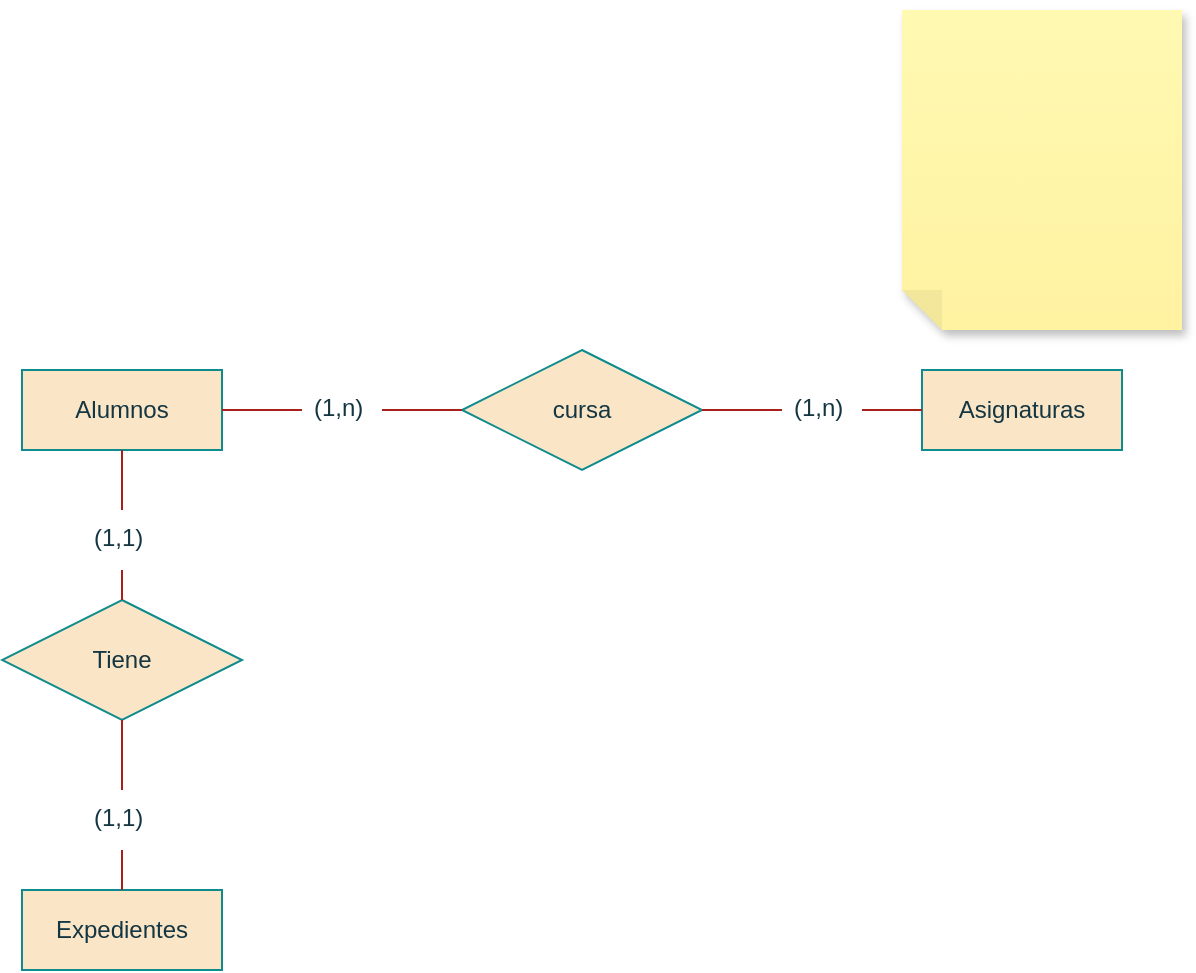 <mxfile version="21.7.5" type="device">
  <diagram name="Página-1" id="Nl4OHoSjCCkPfpU-cWMx">
    <mxGraphModel dx="880" dy="446" grid="1" gridSize="10" guides="1" tooltips="1" connect="1" arrows="1" fold="1" page="1" pageScale="1" pageWidth="827" pageHeight="1169" math="0" shadow="0">
      <root>
        <mxCell id="0" />
        <mxCell id="1" parent="0" />
        <mxCell id="mR9vTa13TEM0pLegZJIR-1" value="Alumnos" style="whiteSpace=wrap;html=1;align=center;fillColor=#FAE5C7;shadow=0;labelBackgroundColor=none;strokeColor=#0F8B8D;fontColor=#143642;" vertex="1" parent="1">
          <mxGeometry x="70" y="200" width="100" height="40" as="geometry" />
        </mxCell>
        <mxCell id="mR9vTa13TEM0pLegZJIR-2" value="Asignaturas" style="whiteSpace=wrap;html=1;align=center;shadow=0;strokeColor=#0F8B8D;fillColor=#FAE5C7;labelBackgroundColor=none;fontColor=#143642;" vertex="1" parent="1">
          <mxGeometry x="520" y="200" width="100" height="40" as="geometry" />
        </mxCell>
        <mxCell id="mR9vTa13TEM0pLegZJIR-3" value="cursa" style="shape=rhombus;perimeter=rhombusPerimeter;whiteSpace=wrap;html=1;align=center;labelBackgroundColor=none;fillColor=#FAE5C7;strokeColor=#0F8B8D;fontColor=#143642;" vertex="1" parent="1">
          <mxGeometry x="290" y="190" width="120" height="60" as="geometry" />
        </mxCell>
        <mxCell id="mR9vTa13TEM0pLegZJIR-5" value="" style="endArrow=none;html=1;rounded=0;entryX=1;entryY=0.5;entryDx=0;entryDy=0;exitX=0;exitY=0.5;exitDx=0;exitDy=0;labelBackgroundColor=none;strokeColor=#A8201A;fontColor=default;" edge="1" parent="1" source="mR9vTa13TEM0pLegZJIR-8" target="mR9vTa13TEM0pLegZJIR-1">
          <mxGeometry relative="1" as="geometry">
            <mxPoint x="330" y="360" as="sourcePoint" />
            <mxPoint x="490" y="360" as="targetPoint" />
          </mxGeometry>
        </mxCell>
        <mxCell id="mR9vTa13TEM0pLegZJIR-6" value="" style="endArrow=none;html=1;rounded=0;exitX=1;exitY=0.5;exitDx=0;exitDy=0;entryX=0;entryY=0.5;entryDx=0;entryDy=0;labelBackgroundColor=none;strokeColor=#A8201A;fontColor=default;" edge="1" parent="1" source="mR9vTa13TEM0pLegZJIR-13" target="mR9vTa13TEM0pLegZJIR-2">
          <mxGeometry relative="1" as="geometry">
            <mxPoint x="330" y="360" as="sourcePoint" />
            <mxPoint x="490" y="360" as="targetPoint" />
          </mxGeometry>
        </mxCell>
        <mxCell id="mR9vTa13TEM0pLegZJIR-7" value="Tiene" style="shape=rhombus;perimeter=rhombusPerimeter;whiteSpace=wrap;html=1;align=center;labelBackgroundColor=none;fillColor=#FAE5C7;strokeColor=#0F8B8D;fontColor=#143642;" vertex="1" parent="1">
          <mxGeometry x="60" y="315" width="120" height="60" as="geometry" />
        </mxCell>
        <mxCell id="mR9vTa13TEM0pLegZJIR-9" value="" style="endArrow=none;html=1;rounded=0;entryX=1;entryY=0.5;entryDx=0;entryDy=0;exitX=0;exitY=0.5;exitDx=0;exitDy=0;labelBackgroundColor=none;strokeColor=#A8201A;fontColor=default;" edge="1" parent="1" source="mR9vTa13TEM0pLegZJIR-3" target="mR9vTa13TEM0pLegZJIR-8">
          <mxGeometry relative="1" as="geometry">
            <mxPoint x="290" y="220" as="sourcePoint" />
            <mxPoint x="170" y="220" as="targetPoint" />
          </mxGeometry>
        </mxCell>
        <mxCell id="mR9vTa13TEM0pLegZJIR-8" value="(1,n)" style="text;strokeColor=none;fillColor=none;spacingLeft=4;spacingRight=4;overflow=hidden;rotatable=0;points=[[0,0.5],[1,0.5]];portConstraint=eastwest;fontSize=12;whiteSpace=wrap;html=1;labelBackgroundColor=none;fontColor=#143642;" vertex="1" parent="1">
          <mxGeometry x="210" y="205" width="40" height="30" as="geometry" />
        </mxCell>
        <mxCell id="mR9vTa13TEM0pLegZJIR-10" value="Expedientes" style="whiteSpace=wrap;html=1;align=center;fillColor=#FAE5C7;labelBackgroundColor=none;strokeColor=#0F8B8D;fontColor=#143642;" vertex="1" parent="1">
          <mxGeometry x="70" y="460" width="100" height="40" as="geometry" />
        </mxCell>
        <mxCell id="mR9vTa13TEM0pLegZJIR-11" value="" style="endArrow=none;html=1;rounded=0;exitX=0.5;exitY=1;exitDx=0;exitDy=0;entryX=0.5;entryY=0;entryDx=0;entryDy=0;labelBackgroundColor=none;strokeColor=#A8201A;fontColor=default;" edge="1" parent="1" source="mR9vTa13TEM0pLegZJIR-16" target="mR9vTa13TEM0pLegZJIR-7">
          <mxGeometry relative="1" as="geometry">
            <mxPoint x="330" y="360" as="sourcePoint" />
            <mxPoint x="490" y="360" as="targetPoint" />
          </mxGeometry>
        </mxCell>
        <mxCell id="mR9vTa13TEM0pLegZJIR-12" value="" style="endArrow=none;html=1;rounded=0;exitX=0.5;exitY=1;exitDx=0;exitDy=0;entryX=0.5;entryY=0;entryDx=0;entryDy=0;labelBackgroundColor=none;strokeColor=#A8201A;fontColor=default;" edge="1" parent="1" source="mR9vTa13TEM0pLegZJIR-15" target="mR9vTa13TEM0pLegZJIR-10">
          <mxGeometry relative="1" as="geometry">
            <mxPoint x="119.5" y="375" as="sourcePoint" />
            <mxPoint x="119.5" y="450" as="targetPoint" />
          </mxGeometry>
        </mxCell>
        <mxCell id="mR9vTa13TEM0pLegZJIR-14" value="" style="endArrow=none;html=1;rounded=0;exitX=1;exitY=0.5;exitDx=0;exitDy=0;entryX=0;entryY=0.5;entryDx=0;entryDy=0;labelBackgroundColor=none;strokeColor=#A8201A;fontColor=default;" edge="1" parent="1" source="mR9vTa13TEM0pLegZJIR-3" target="mR9vTa13TEM0pLegZJIR-13">
          <mxGeometry relative="1" as="geometry">
            <mxPoint x="410" y="220" as="sourcePoint" />
            <mxPoint x="520" y="220" as="targetPoint" />
          </mxGeometry>
        </mxCell>
        <mxCell id="mR9vTa13TEM0pLegZJIR-13" value="(1,n)&lt;br&gt;" style="text;strokeColor=none;fillColor=none;spacingLeft=4;spacingRight=4;overflow=hidden;rotatable=0;points=[[0,0.5],[1,0.5]];portConstraint=eastwest;fontSize=12;whiteSpace=wrap;html=1;labelBackgroundColor=none;fontColor=#143642;" vertex="1" parent="1">
          <mxGeometry x="450" y="205" width="40" height="30" as="geometry" />
        </mxCell>
        <mxCell id="mR9vTa13TEM0pLegZJIR-18" value="" style="endArrow=none;html=1;rounded=0;exitX=0.5;exitY=1;exitDx=0;exitDy=0;entryX=0.5;entryY=0;entryDx=0;entryDy=0;labelBackgroundColor=none;strokeColor=#A8201A;fontColor=default;" edge="1" parent="1" source="mR9vTa13TEM0pLegZJIR-1" target="mR9vTa13TEM0pLegZJIR-16">
          <mxGeometry relative="1" as="geometry">
            <mxPoint x="120" y="240" as="sourcePoint" />
            <mxPoint x="120" y="315" as="targetPoint" />
          </mxGeometry>
        </mxCell>
        <mxCell id="mR9vTa13TEM0pLegZJIR-16" value="(1,1)&lt;br&gt;" style="text;strokeColor=none;fillColor=none;spacingLeft=4;spacingRight=4;overflow=hidden;rotatable=0;points=[[0,0.5],[1,0.5]];portConstraint=eastwest;fontSize=12;whiteSpace=wrap;html=1;labelBackgroundColor=none;fontColor=#143642;" vertex="1" parent="1">
          <mxGeometry x="100" y="270" width="40" height="30" as="geometry" />
        </mxCell>
        <mxCell id="mR9vTa13TEM0pLegZJIR-19" value="" style="endArrow=none;html=1;rounded=0;exitX=0.5;exitY=1;exitDx=0;exitDy=0;entryX=0.5;entryY=0;entryDx=0;entryDy=0;labelBackgroundColor=none;strokeColor=#A8201A;fontColor=default;" edge="1" parent="1" source="mR9vTa13TEM0pLegZJIR-7" target="mR9vTa13TEM0pLegZJIR-15">
          <mxGeometry relative="1" as="geometry">
            <mxPoint x="120" y="375" as="sourcePoint" />
            <mxPoint x="120" y="460" as="targetPoint" />
          </mxGeometry>
        </mxCell>
        <mxCell id="mR9vTa13TEM0pLegZJIR-15" value="(1,1)&lt;br&gt;" style="text;strokeColor=none;fillColor=none;spacingLeft=4;spacingRight=4;overflow=hidden;rotatable=0;points=[[0,0.5],[1,0.5]];portConstraint=eastwest;fontSize=12;whiteSpace=wrap;html=1;labelBackgroundColor=none;fontColor=#143642;" vertex="1" parent="1">
          <mxGeometry x="100" y="410" width="40" height="30" as="geometry" />
        </mxCell>
        <mxCell id="mR9vTa13TEM0pLegZJIR-20" value="" style="shape=note;whiteSpace=wrap;html=1;backgroundOutline=1;fontColor=#000000;darkOpacity=0.05;fillColor=#FFF9B2;strokeColor=none;fillStyle=solid;direction=west;gradientDirection=north;gradientColor=#FFF2A1;shadow=1;size=20;pointerEvents=1;" vertex="1" parent="1">
          <mxGeometry x="510" y="20" width="140" height="160" as="geometry" />
        </mxCell>
      </root>
    </mxGraphModel>
  </diagram>
</mxfile>
